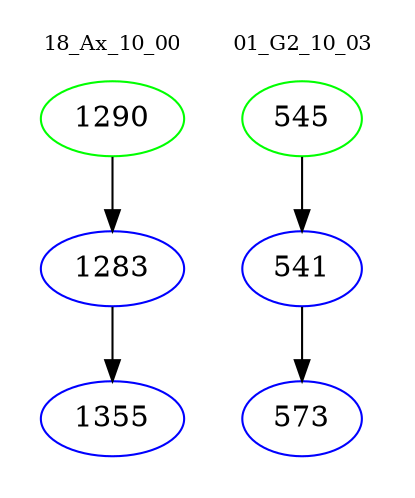digraph{
subgraph cluster_0 {
color = white
label = "18_Ax_10_00";
fontsize=10;
T0_1290 [label="1290", color="green"]
T0_1290 -> T0_1283 [color="black"]
T0_1283 [label="1283", color="blue"]
T0_1283 -> T0_1355 [color="black"]
T0_1355 [label="1355", color="blue"]
}
subgraph cluster_1 {
color = white
label = "01_G2_10_03";
fontsize=10;
T1_545 [label="545", color="green"]
T1_545 -> T1_541 [color="black"]
T1_541 [label="541", color="blue"]
T1_541 -> T1_573 [color="black"]
T1_573 [label="573", color="blue"]
}
}
